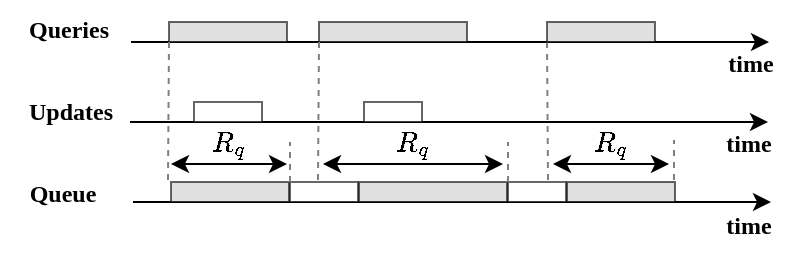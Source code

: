 <mxfile version="20.3.3" type="github">
  <diagram id="Bx-xNaHaK0agXE2F0XZd" name="第 1 页">
    <mxGraphModel dx="1483" dy="816" grid="1" gridSize="10" guides="1" tooltips="1" connect="1" arrows="1" fold="1" page="1" pageScale="1" pageWidth="827" pageHeight="583" math="1" shadow="0">
      <root>
        <mxCell id="0" />
        <mxCell id="1" parent="0" />
        <mxCell id="VoCDYV5BWMh_LhJW3Wjn-1" value="" style="endArrow=classic;html=1;rounded=0;" parent="1" edge="1">
          <mxGeometry width="50" height="50" relative="1" as="geometry">
            <mxPoint x="129.5" y="231" as="sourcePoint" />
            <mxPoint x="448.5" y="231" as="targetPoint" />
          </mxGeometry>
        </mxCell>
        <mxCell id="VoCDYV5BWMh_LhJW3Wjn-2" value="" style="endArrow=classic;html=1;rounded=0;" parent="1" edge="1">
          <mxGeometry width="50" height="50" relative="1" as="geometry">
            <mxPoint x="129" y="271" as="sourcePoint" />
            <mxPoint x="448" y="271" as="targetPoint" />
          </mxGeometry>
        </mxCell>
        <mxCell id="VoCDYV5BWMh_LhJW3Wjn-7" value="" style="rounded=0;whiteSpace=wrap;html=1;fillColor=#FFFFFF;strokeColor=#000000;opacity=60;" parent="1" vertex="1">
          <mxGeometry x="161" y="261" width="34" height="10" as="geometry" />
        </mxCell>
        <mxCell id="VoCDYV5BWMh_LhJW3Wjn-8" value="" style="rounded=0;whiteSpace=wrap;html=1;fillColor=#FFFFFF;strokeColor=#000000;opacity=60;" parent="1" vertex="1">
          <mxGeometry x="246" y="261" width="29" height="10" as="geometry" />
        </mxCell>
        <mxCell id="VoCDYV5BWMh_LhJW3Wjn-11" value="" style="endArrow=classic;html=1;rounded=0;" parent="1" edge="1">
          <mxGeometry width="50" height="50" relative="1" as="geometry">
            <mxPoint x="130.5" y="311" as="sourcePoint" />
            <mxPoint x="449.5" y="311" as="targetPoint" />
          </mxGeometry>
        </mxCell>
        <mxCell id="VoCDYV5BWMh_LhJW3Wjn-82" value="&lt;font face=&quot;Times New Roman&quot;&gt;Queries&lt;/font&gt;" style="text;html=1;resizable=0;autosize=1;align=center;verticalAlign=middle;points=[];fillColor=none;strokeColor=none;rounded=0;fontStyle=1;" parent="1" vertex="1">
          <mxGeometry x="68" y="210" width="60" height="30" as="geometry" />
        </mxCell>
        <mxCell id="VoCDYV5BWMh_LhJW3Wjn-83" value="&lt;font face=&quot;Times New Roman&quot;&gt;Updates&lt;/font&gt;" style="text;html=1;resizable=0;autosize=1;align=center;verticalAlign=middle;points=[];fillColor=none;strokeColor=none;rounded=0;fontStyle=1;" parent="1" vertex="1">
          <mxGeometry x="64" y="251" width="70" height="30" as="geometry" />
        </mxCell>
        <mxCell id="VoCDYV5BWMh_LhJW3Wjn-84" value="&lt;font face=&quot;Times New Roman&quot;&gt;Queue&lt;/font&gt;" style="text;html=1;resizable=0;autosize=1;align=center;verticalAlign=middle;points=[];fillColor=none;strokeColor=none;rounded=0;fontStyle=1;" parent="1" vertex="1">
          <mxGeometry x="65" y="292" width="60" height="30" as="geometry" />
        </mxCell>
        <mxCell id="4jKrsYHHsN8ylwv_VJGM-6" value="" style="rounded=0;whiteSpace=wrap;html=1;fillColor=#CCCCCC;strokeColor=#000000;opacity=60;" parent="1" vertex="1">
          <mxGeometry x="148.5" y="221" width="59" height="10" as="geometry" />
        </mxCell>
        <mxCell id="VoCDYV5BWMh_LhJW3Wjn-4" value="" style="rounded=0;whiteSpace=wrap;html=1;fillColor=#CCCCCC;strokeColor=#000000;opacity=60;" parent="1" vertex="1">
          <mxGeometry x="223.5" y="221" width="74" height="10" as="geometry" />
        </mxCell>
        <mxCell id="4jKrsYHHsN8ylwv_VJGM-13" value="" style="endArrow=none;dashed=1;html=1;strokeWidth=1;rounded=0;entryX=0;entryY=1;entryDx=0;entryDy=0;strokeColor=#808080;" parent="1" edge="1">
          <mxGeometry width="50" height="50" relative="1" as="geometry">
            <mxPoint x="338" y="300" as="sourcePoint" />
            <mxPoint x="337.5" y="231" as="targetPoint" />
          </mxGeometry>
        </mxCell>
        <mxCell id="4jKrsYHHsN8ylwv_VJGM-14" value="" style="endArrow=none;dashed=1;html=1;strokeWidth=1;rounded=0;entryX=0;entryY=1;entryDx=0;entryDy=0;strokeColor=#808080;" parent="1" edge="1">
          <mxGeometry width="50" height="50" relative="1" as="geometry">
            <mxPoint x="148" y="300" as="sourcePoint" />
            <mxPoint x="148.5" y="230" as="targetPoint" />
          </mxGeometry>
        </mxCell>
        <mxCell id="4jKrsYHHsN8ylwv_VJGM-15" value="" style="endArrow=none;dashed=1;html=1;strokeWidth=1;rounded=0;entryX=0;entryY=1;entryDx=0;entryDy=0;strokeColor=#808080;" parent="1" edge="1">
          <mxGeometry width="50" height="50" relative="1" as="geometry">
            <mxPoint x="223" y="300" as="sourcePoint" />
            <mxPoint x="223.5" y="231" as="targetPoint" />
          </mxGeometry>
        </mxCell>
        <mxCell id="sEbp9coLcNguhV59AvqC-1" value="" style="rounded=0;whiteSpace=wrap;html=1;fillColor=#CCCCCC;strokeColor=#000000;opacity=60;" vertex="1" parent="1">
          <mxGeometry x="337.5" y="221" width="54" height="10" as="geometry" />
        </mxCell>
        <mxCell id="sEbp9coLcNguhV59AvqC-2" value="" style="rounded=0;whiteSpace=wrap;html=1;fillColor=#CCCCCC;strokeColor=#000000;opacity=60;" vertex="1" parent="1">
          <mxGeometry x="149.5" y="301" width="59" height="10" as="geometry" />
        </mxCell>
        <mxCell id="sEbp9coLcNguhV59AvqC-3" value="" style="rounded=0;whiteSpace=wrap;html=1;fillColor=#FFFFFF;strokeColor=#000000;opacity=60;" vertex="1" parent="1">
          <mxGeometry x="209" y="301" width="34" height="10" as="geometry" />
        </mxCell>
        <mxCell id="sEbp9coLcNguhV59AvqC-4" value="" style="rounded=0;whiteSpace=wrap;html=1;fillColor=#CCCCCC;strokeColor=#000000;opacity=60;" vertex="1" parent="1">
          <mxGeometry x="243.5" y="301" width="74" height="10" as="geometry" />
        </mxCell>
        <mxCell id="sEbp9coLcNguhV59AvqC-5" value="" style="rounded=0;whiteSpace=wrap;html=1;fillColor=#FFFFFF;strokeColor=#000000;opacity=60;" vertex="1" parent="1">
          <mxGeometry x="318" y="301" width="29" height="10" as="geometry" />
        </mxCell>
        <mxCell id="sEbp9coLcNguhV59AvqC-6" value="" style="rounded=0;whiteSpace=wrap;html=1;fillColor=#CCCCCC;strokeColor=#000000;opacity=60;" vertex="1" parent="1">
          <mxGeometry x="347.5" y="301" width="54" height="10" as="geometry" />
        </mxCell>
        <mxCell id="sEbp9coLcNguhV59AvqC-23" value="" style="endArrow=none;dashed=1;html=1;strokeWidth=1;rounded=0;strokeColor=#808080;" edge="1" parent="1">
          <mxGeometry width="50" height="50" relative="1" as="geometry">
            <mxPoint x="209" y="301" as="sourcePoint" />
            <mxPoint x="209" y="281" as="targetPoint" />
          </mxGeometry>
        </mxCell>
        <mxCell id="sEbp9coLcNguhV59AvqC-24" value="" style="endArrow=none;dashed=1;html=1;strokeWidth=1;rounded=0;strokeColor=#808080;" edge="1" parent="1">
          <mxGeometry width="50" height="50" relative="1" as="geometry">
            <mxPoint x="318" y="301" as="sourcePoint" />
            <mxPoint x="318" y="281" as="targetPoint" />
          </mxGeometry>
        </mxCell>
        <mxCell id="sEbp9coLcNguhV59AvqC-25" value="" style="endArrow=none;dashed=1;html=1;strokeWidth=1;rounded=0;strokeColor=#808080;" edge="1" parent="1">
          <mxGeometry width="50" height="50" relative="1" as="geometry">
            <mxPoint x="401" y="300" as="sourcePoint" />
            <mxPoint x="401" y="280" as="targetPoint" />
          </mxGeometry>
        </mxCell>
        <mxCell id="sEbp9coLcNguhV59AvqC-26" value="$$R_q$$" style="text;html=1;resizable=0;autosize=1;align=center;verticalAlign=middle;points=[];fillColor=none;strokeColor=none;rounded=0;" vertex="1" parent="1">
          <mxGeometry x="334" y="267" width="70" height="30" as="geometry" />
        </mxCell>
        <mxCell id="sEbp9coLcNguhV59AvqC-29" value="&lt;font face=&quot;Times New Roman&quot;&gt;time&lt;/font&gt;" style="text;html=1;resizable=0;autosize=1;align=center;verticalAlign=middle;points=[];fillColor=none;strokeColor=none;rounded=0;fontStyle=1;" vertex="1" parent="1">
          <mxGeometry x="413" y="308" width="50" height="30" as="geometry" />
        </mxCell>
        <mxCell id="sEbp9coLcNguhV59AvqC-31" value="&lt;font face=&quot;Times New Roman&quot;&gt;time&lt;/font&gt;" style="text;html=1;resizable=0;autosize=1;align=center;verticalAlign=middle;points=[];fillColor=none;strokeColor=none;rounded=0;fontStyle=1;" vertex="1" parent="1">
          <mxGeometry x="413" y="267" width="50" height="30" as="geometry" />
        </mxCell>
        <mxCell id="sEbp9coLcNguhV59AvqC-32" value="&lt;font face=&quot;Times New Roman&quot;&gt;time&lt;/font&gt;" style="text;html=1;resizable=0;autosize=1;align=center;verticalAlign=middle;points=[];fillColor=none;strokeColor=none;rounded=0;fontStyle=1;" vertex="1" parent="1">
          <mxGeometry x="414" y="227" width="50" height="30" as="geometry" />
        </mxCell>
        <mxCell id="sEbp9coLcNguhV59AvqC-33" value="" style="endArrow=classic;startArrow=classic;html=1;rounded=1;" edge="1" parent="1">
          <mxGeometry width="50" height="50" relative="1" as="geometry">
            <mxPoint x="149.5" y="292" as="sourcePoint" />
            <mxPoint x="207.5" y="292" as="targetPoint" />
          </mxGeometry>
        </mxCell>
        <mxCell id="sEbp9coLcNguhV59AvqC-35" value="" style="endArrow=classic;startArrow=classic;html=1;rounded=1;" edge="1" parent="1">
          <mxGeometry width="50" height="50" relative="1" as="geometry">
            <mxPoint x="225.5" y="292" as="sourcePoint" />
            <mxPoint x="315.5" y="292" as="targetPoint" />
          </mxGeometry>
        </mxCell>
        <mxCell id="sEbp9coLcNguhV59AvqC-36" value="" style="endArrow=classic;startArrow=classic;html=1;rounded=1;" edge="1" parent="1">
          <mxGeometry width="50" height="50" relative="1" as="geometry">
            <mxPoint x="340.5" y="292" as="sourcePoint" />
            <mxPoint x="398.5" y="292" as="targetPoint" />
          </mxGeometry>
        </mxCell>
        <mxCell id="sEbp9coLcNguhV59AvqC-37" value="$$R_q$$" style="text;html=1;resizable=0;autosize=1;align=center;verticalAlign=middle;points=[];fillColor=none;strokeColor=none;rounded=0;" vertex="1" parent="1">
          <mxGeometry x="143" y="267" width="70" height="30" as="geometry" />
        </mxCell>
        <mxCell id="sEbp9coLcNguhV59AvqC-38" value="$$R_q$$" style="text;html=1;resizable=0;autosize=1;align=center;verticalAlign=middle;points=[];fillColor=none;strokeColor=none;rounded=0;" vertex="1" parent="1">
          <mxGeometry x="235" y="267" width="70" height="30" as="geometry" />
        </mxCell>
      </root>
    </mxGraphModel>
  </diagram>
</mxfile>
